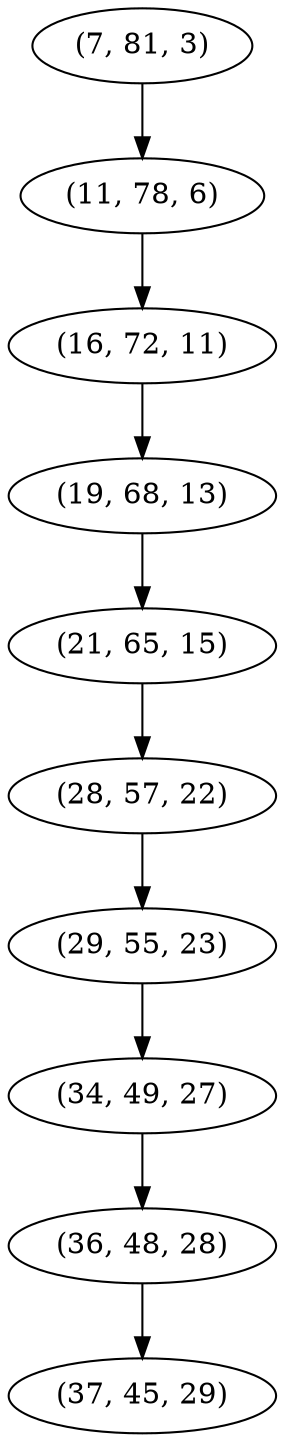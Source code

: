 digraph tree {
    "(7, 81, 3)";
    "(11, 78, 6)";
    "(16, 72, 11)";
    "(19, 68, 13)";
    "(21, 65, 15)";
    "(28, 57, 22)";
    "(29, 55, 23)";
    "(34, 49, 27)";
    "(36, 48, 28)";
    "(37, 45, 29)";
    "(7, 81, 3)" -> "(11, 78, 6)";
    "(11, 78, 6)" -> "(16, 72, 11)";
    "(16, 72, 11)" -> "(19, 68, 13)";
    "(19, 68, 13)" -> "(21, 65, 15)";
    "(21, 65, 15)" -> "(28, 57, 22)";
    "(28, 57, 22)" -> "(29, 55, 23)";
    "(29, 55, 23)" -> "(34, 49, 27)";
    "(34, 49, 27)" -> "(36, 48, 28)";
    "(36, 48, 28)" -> "(37, 45, 29)";
}
